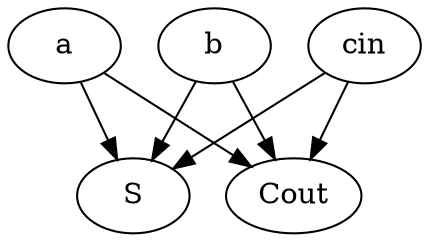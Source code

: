 strict digraph "" {
	a -> S	 [weight=1.0];
	a -> Cout	 [weight=1.0];
	b -> S	 [weight=1.0];
	b -> Cout	 [weight=1.0];
	cin -> S	 [weight=1.0];
	cin -> Cout	 [weight=1.0];
}
